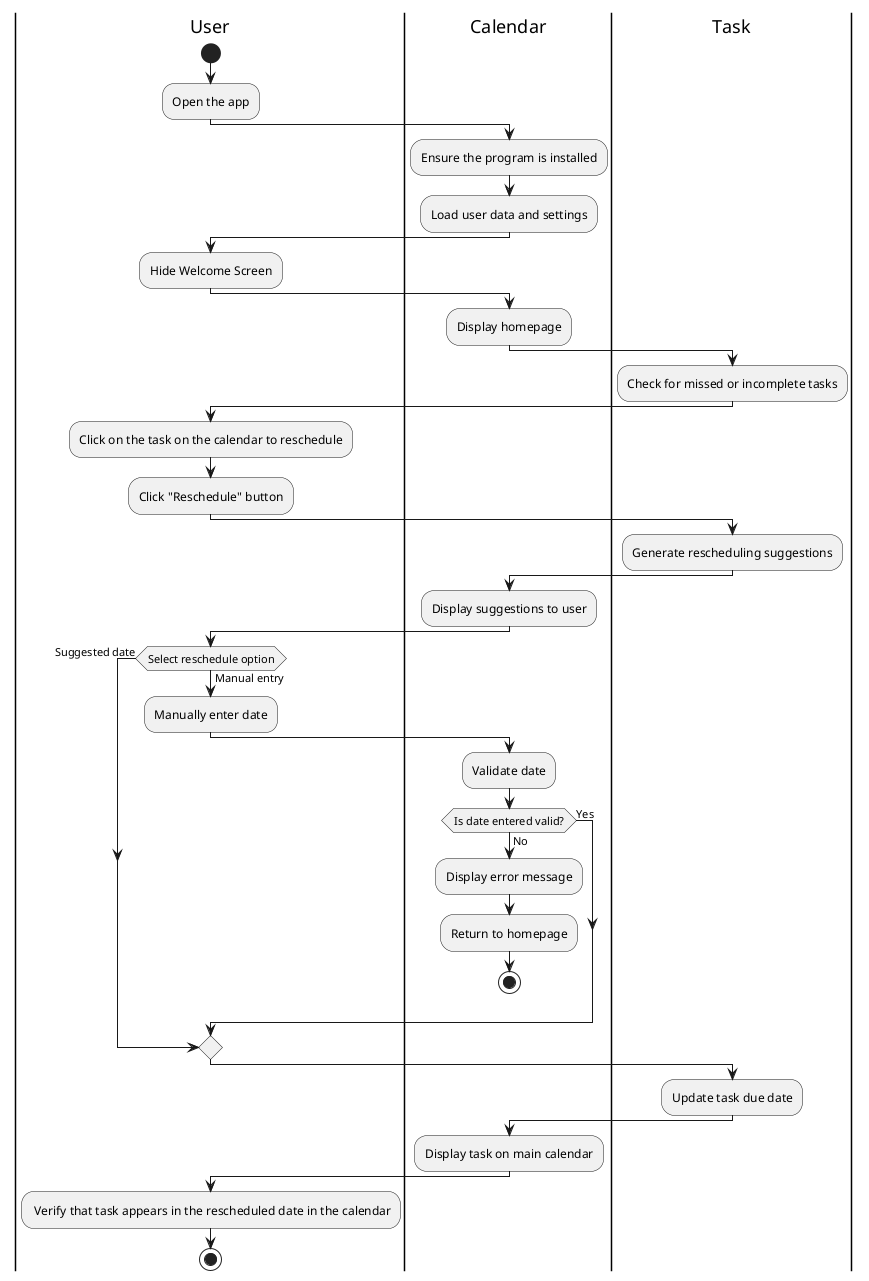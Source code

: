 @startuml
|User|
start
:Open the app; 

|Calendar|
:Ensure the program is installed;
:Load user data and settings; 

|User|
:Hide Welcome Screen;

|Calendar|
:Display homepage;

|Task|
:Check for missed or incomplete tasks; 

|User|
:Click on the task on the calendar to reschedule;
:Click "Reschedule" button; 

|Task|
:Generate rescheduling suggestions; 

|Calendar|
:Display suggestions to user; 

|User|
if (Select reschedule option) then (Suggested date)

else (Manual entry)


  :Manually enter date;

|Calendar|
:Validate date;
if (Is date entered valid?) then (Yes)

else (No)
:Display error message; 
:Return to homepage; 
  stop
 endif
 endif

|Task|
:Update task due date; 

|Calendar|
:Display task on main calendar;

|User|
: Verify that task appears in the rescheduled date in the calendar;
stop


@enduml

